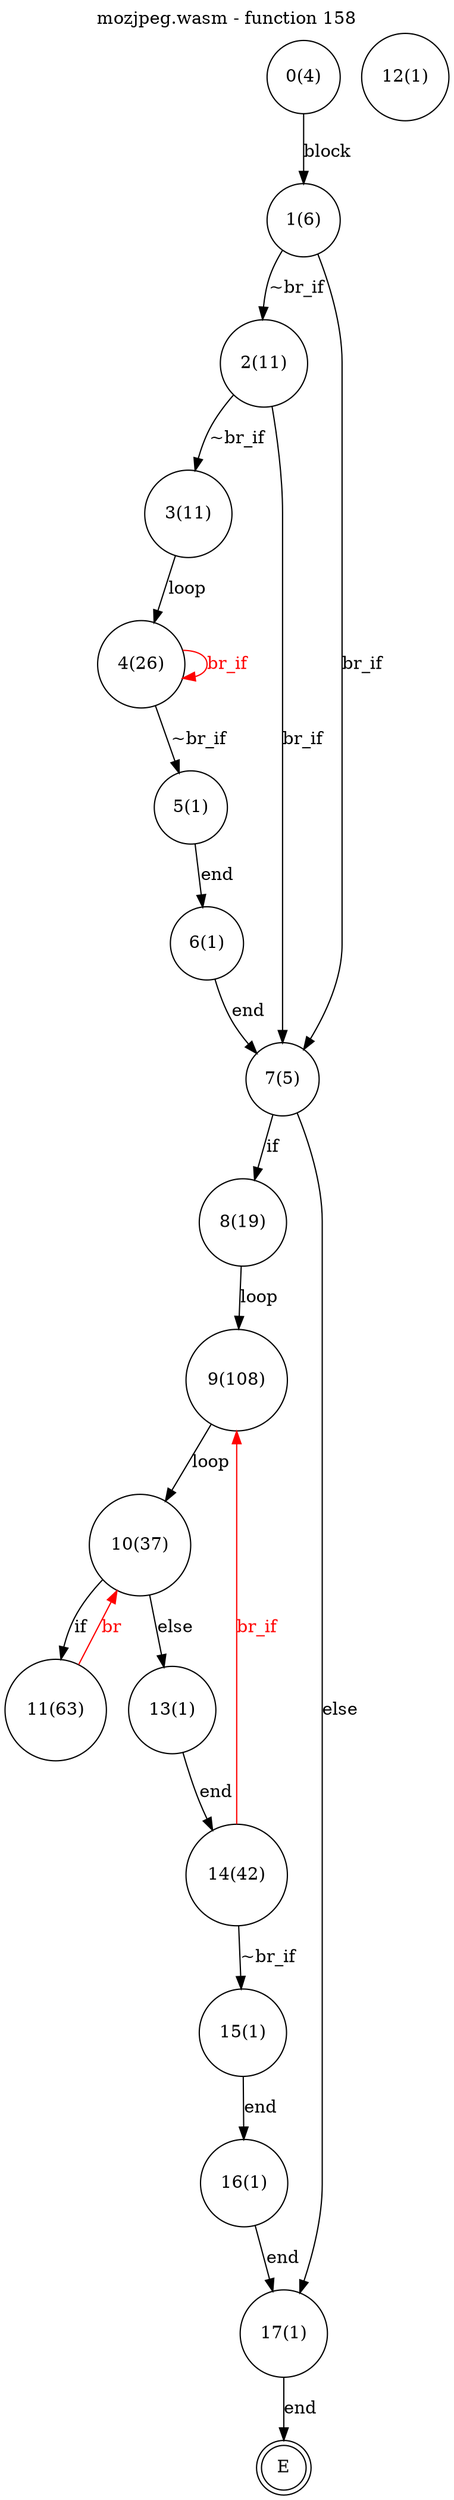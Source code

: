 digraph finite_state_machine {
    label = "mozjpeg.wasm - function 158"
    labelloc =  t
    labelfontsize = 16
    labelfontcolor = black
    labelfontname = "Helvetica"
    node [shape = doublecircle]; E ;
node [shape=circle, fontcolor=black, style="", label="0(4)"]0
node [shape=circle, fontcolor=black, style="", label="1(6)"]1
node [shape=circle, fontcolor=black, style="", label="2(11)"]2
node [shape=circle, fontcolor=black, style="", label="3(11)"]3
node [shape=circle, fontcolor=black, style="", label="4(26)"]4
node [shape=circle, fontcolor=black, style="", label="5(1)"]5
node [shape=circle, fontcolor=black, style="", label="6(1)"]6
node [shape=circle, fontcolor=black, style="", label="7(5)"]7
node [shape=circle, fontcolor=black, style="", label="8(19)"]8
node [shape=circle, fontcolor=black, style="", label="9(108)"]9
node [shape=circle, fontcolor=black, style="", label="10(37)"]10
node [shape=circle, fontcolor=black, style="", label="11(63)"]11
node [shape=circle, fontcolor=black, style="", label="12(1)"]12
node [shape=circle, fontcolor=black, style="", label="13(1)"]13
node [shape=circle, fontcolor=black, style="", label="14(42)"]14
node [shape=circle, fontcolor=black, style="", label="15(1)"]15
node [shape=circle, fontcolor=black, style="", label="16(1)"]16
node [shape=circle, fontcolor=black, style="", label="17(1)"]17
node [shape=circle, fontcolor=black, style="", label="E"]E
    0 -> 1[label="block"];
    1 -> 2[label="~br_if"];
    1 -> 7[label="br_if"];
    2 -> 3[label="~br_if"];
    2 -> 7[label="br_if"];
    3 -> 4[label="loop"];
    4 -> 5[label="~br_if"];
    4 -> 4[color="red" fontcolor="red" label="br_if"];
    5 -> 6[label="end"];
    6 -> 7[label="end"];
    7 -> 8[label="if"];
    7 -> 17[label="else"];
    8 -> 9[label="loop"];
    9 -> 10[label="loop"];
    10 -> 11[label="if"];
    10 -> 13[label="else"];
    11 -> 10[color="red" fontcolor="red" label="br"];
    13 -> 14[label="end"];
    14 -> 15[label="~br_if"];
    14 -> 9[color="red" fontcolor="red" label="br_if"];
    15 -> 16[label="end"];
    16 -> 17[label="end"];
    17 -> E[label="end"];
}
